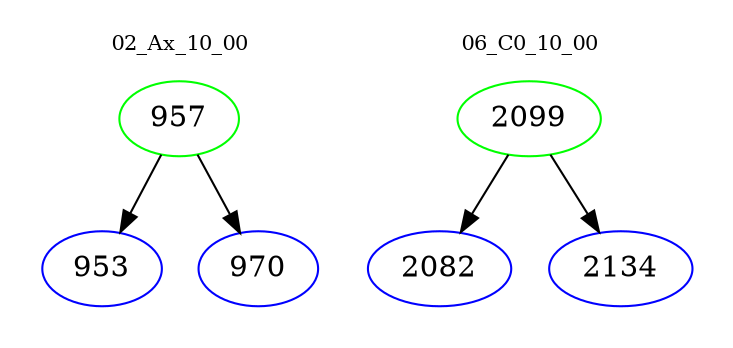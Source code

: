 digraph{
subgraph cluster_0 {
color = white
label = "02_Ax_10_00";
fontsize=10;
T0_957 [label="957", color="green"]
T0_957 -> T0_953 [color="black"]
T0_953 [label="953", color="blue"]
T0_957 -> T0_970 [color="black"]
T0_970 [label="970", color="blue"]
}
subgraph cluster_1 {
color = white
label = "06_C0_10_00";
fontsize=10;
T1_2099 [label="2099", color="green"]
T1_2099 -> T1_2082 [color="black"]
T1_2082 [label="2082", color="blue"]
T1_2099 -> T1_2134 [color="black"]
T1_2134 [label="2134", color="blue"]
}
}
